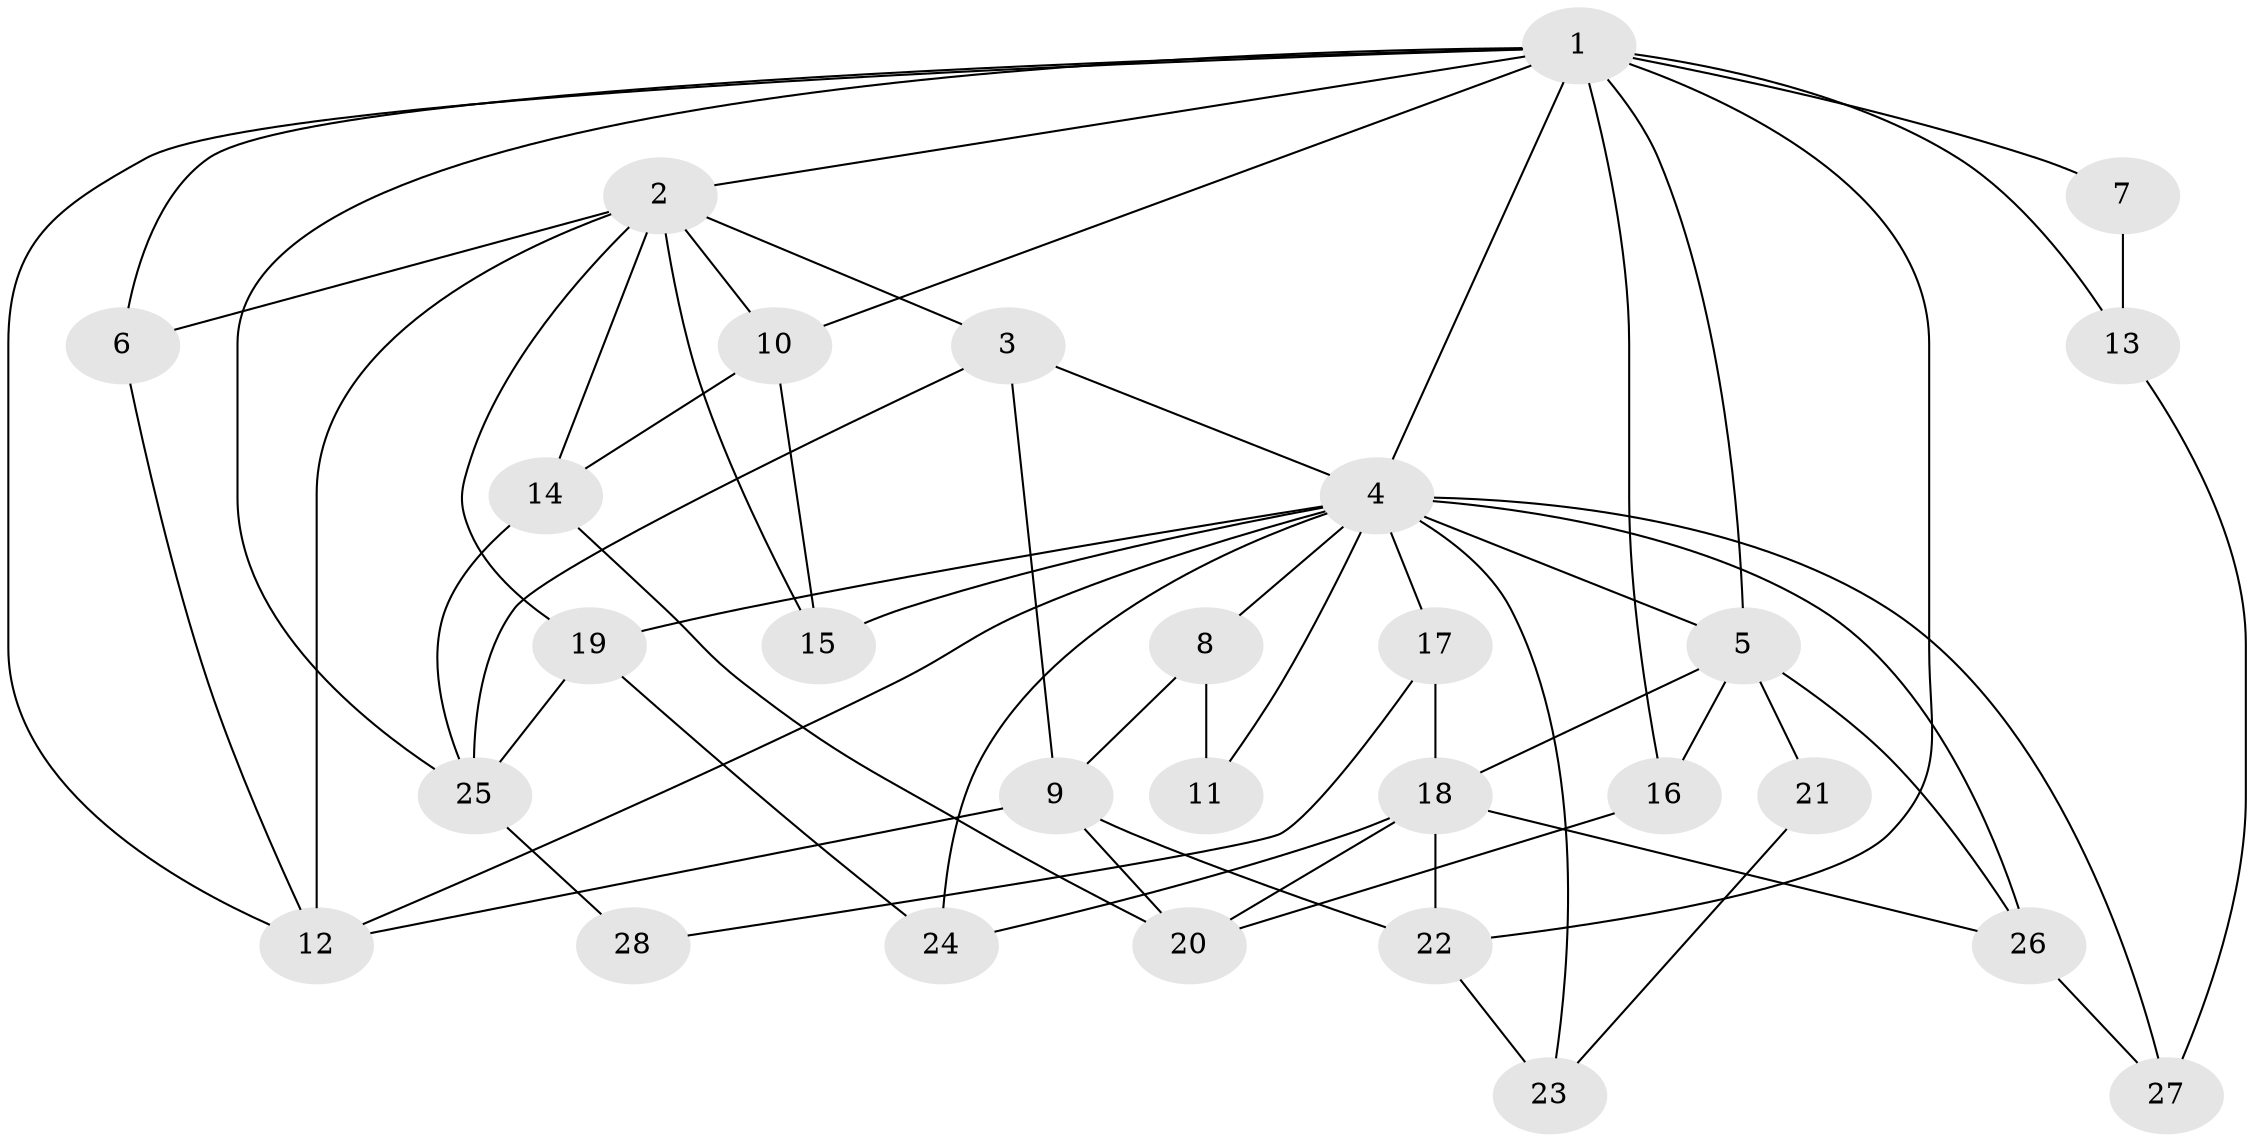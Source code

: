 // original degree distribution, {6: 0.044444444444444446, 8: 0.022222222222222223, 3: 0.24444444444444444, 4: 0.12222222222222222, 7: 0.011111111111111112, 2: 0.3, 1: 0.17777777777777778, 5: 0.07777777777777778}
// Generated by graph-tools (version 1.1) at 2025/49/03/04/25 22:49:10]
// undirected, 28 vertices, 61 edges
graph export_dot {
  node [color=gray90,style=filled];
  1;
  2;
  3;
  4;
  5;
  6;
  7;
  8;
  9;
  10;
  11;
  12;
  13;
  14;
  15;
  16;
  17;
  18;
  19;
  20;
  21;
  22;
  23;
  24;
  25;
  26;
  27;
  28;
  1 -- 2 [weight=1.0];
  1 -- 4 [weight=1.0];
  1 -- 5 [weight=2.0];
  1 -- 6 [weight=1.0];
  1 -- 7 [weight=1.0];
  1 -- 10 [weight=1.0];
  1 -- 12 [weight=1.0];
  1 -- 13 [weight=1.0];
  1 -- 16 [weight=1.0];
  1 -- 22 [weight=1.0];
  1 -- 25 [weight=1.0];
  2 -- 3 [weight=1.0];
  2 -- 6 [weight=1.0];
  2 -- 10 [weight=2.0];
  2 -- 12 [weight=1.0];
  2 -- 14 [weight=1.0];
  2 -- 15 [weight=1.0];
  2 -- 19 [weight=1.0];
  3 -- 4 [weight=1.0];
  3 -- 9 [weight=1.0];
  3 -- 25 [weight=1.0];
  4 -- 5 [weight=1.0];
  4 -- 8 [weight=1.0];
  4 -- 11 [weight=2.0];
  4 -- 12 [weight=1.0];
  4 -- 15 [weight=1.0];
  4 -- 17 [weight=2.0];
  4 -- 19 [weight=1.0];
  4 -- 23 [weight=1.0];
  4 -- 24 [weight=1.0];
  4 -- 26 [weight=1.0];
  4 -- 27 [weight=2.0];
  5 -- 16 [weight=1.0];
  5 -- 18 [weight=1.0];
  5 -- 21 [weight=1.0];
  5 -- 26 [weight=1.0];
  6 -- 12 [weight=1.0];
  7 -- 13 [weight=2.0];
  8 -- 9 [weight=1.0];
  8 -- 11 [weight=2.0];
  9 -- 12 [weight=1.0];
  9 -- 20 [weight=1.0];
  9 -- 22 [weight=1.0];
  10 -- 14 [weight=1.0];
  10 -- 15 [weight=1.0];
  13 -- 27 [weight=1.0];
  14 -- 20 [weight=1.0];
  14 -- 25 [weight=1.0];
  16 -- 20 [weight=1.0];
  17 -- 18 [weight=1.0];
  17 -- 28 [weight=1.0];
  18 -- 20 [weight=1.0];
  18 -- 22 [weight=1.0];
  18 -- 24 [weight=1.0];
  18 -- 26 [weight=1.0];
  19 -- 24 [weight=1.0];
  19 -- 25 [weight=1.0];
  21 -- 23 [weight=1.0];
  22 -- 23 [weight=1.0];
  25 -- 28 [weight=1.0];
  26 -- 27 [weight=1.0];
}
